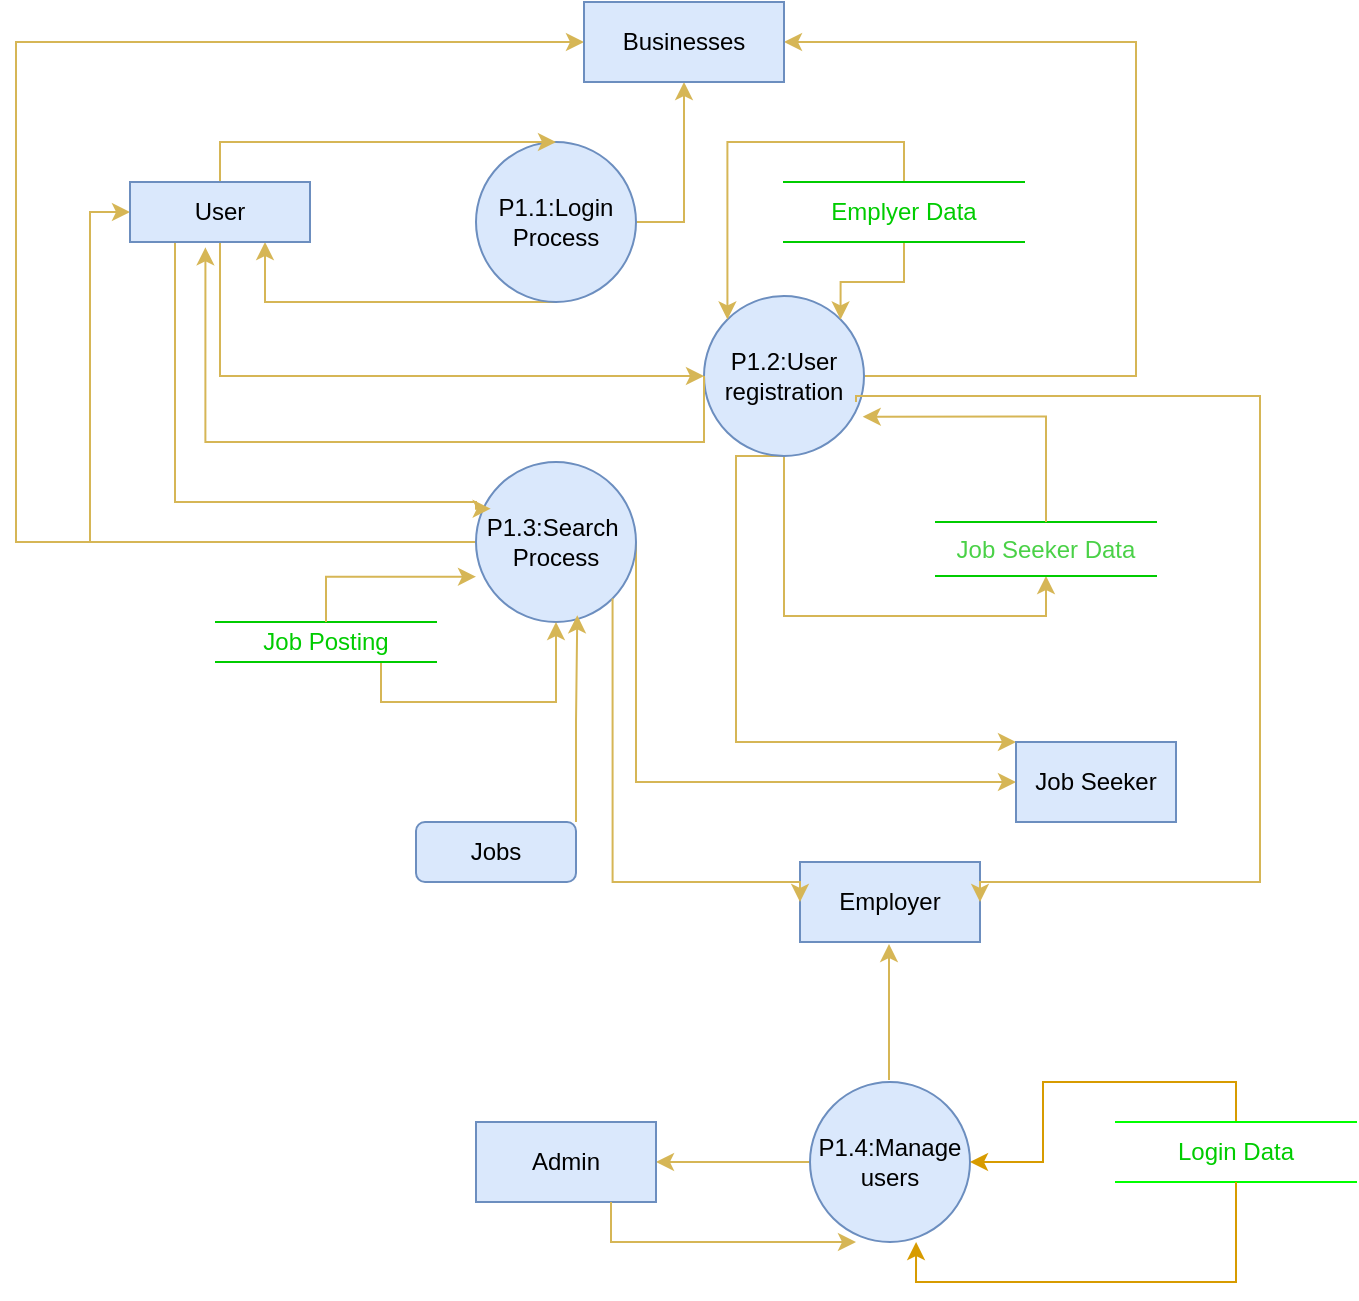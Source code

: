 <mxfile version="26.2.2">
  <diagram id="C5RBs43oDa-KdzZeNtuy" name="Page-1">
    <mxGraphModel dx="788" dy="524" grid="1" gridSize="10" guides="1" tooltips="1" connect="1" arrows="1" fold="1" page="1" pageScale="1" pageWidth="827" pageHeight="1169" math="0" shadow="0">
      <root>
        <mxCell id="WIyWlLk6GJQsqaUBKTNV-0" />
        <mxCell id="WIyWlLk6GJQsqaUBKTNV-1" parent="WIyWlLk6GJQsqaUBKTNV-0" />
        <mxCell id="pjdAScT6Tud51butz9WO-27" style="edgeStyle=orthogonalEdgeStyle;rounded=0;orthogonalLoop=1;jettySize=auto;html=1;exitX=0.5;exitY=1;exitDx=0;exitDy=0;entryX=0.75;entryY=1;entryDx=0;entryDy=0;fillColor=#fff2cc;strokeColor=#d6b656;" parent="WIyWlLk6GJQsqaUBKTNV-1" source="pjdAScT6Tud51butz9WO-14" target="pjdAScT6Tud51butz9WO-18" edge="1">
          <mxGeometry relative="1" as="geometry">
            <Array as="points">
              <mxPoint x="155" y="230" />
            </Array>
          </mxGeometry>
        </mxCell>
        <mxCell id="DwZGYMsnpGwUwRBdhQEJ-0" style="edgeStyle=orthogonalEdgeStyle;rounded=0;orthogonalLoop=1;jettySize=auto;html=1;exitX=1;exitY=0.5;exitDx=0;exitDy=0;entryX=0.5;entryY=1;entryDx=0;entryDy=0;fillColor=#fff2cc;strokeColor=#d6b656;" edge="1" parent="WIyWlLk6GJQsqaUBKTNV-1" source="pjdAScT6Tud51butz9WO-14" target="RPD77_t1Np-OnzB3gN4P-0">
          <mxGeometry relative="1" as="geometry" />
        </mxCell>
        <mxCell id="pjdAScT6Tud51butz9WO-14" value="P1.1:Login&lt;div&gt;Process&lt;/div&gt;" style="ellipse;whiteSpace=wrap;html=1;aspect=fixed;fillColor=#dae8fc;strokeColor=#6c8ebf;" parent="WIyWlLk6GJQsqaUBKTNV-1" vertex="1">
          <mxGeometry x="260" y="150" width="80" height="80" as="geometry" />
        </mxCell>
        <mxCell id="pjdAScT6Tud51butz9WO-50" style="edgeStyle=orthogonalEdgeStyle;rounded=0;orthogonalLoop=1;jettySize=auto;html=1;exitX=0.5;exitY=1;exitDx=0;exitDy=0;entryX=0;entryY=0;entryDx=0;entryDy=0;fillColor=#fff2cc;strokeColor=#d6b656;" parent="WIyWlLk6GJQsqaUBKTNV-1" source="pjdAScT6Tud51butz9WO-15" target="pjdAScT6Tud51butz9WO-49" edge="1">
          <mxGeometry relative="1" as="geometry">
            <mxPoint x="430" y="390" as="targetPoint" />
            <Array as="points">
              <mxPoint x="390" y="307" />
              <mxPoint x="390" y="450" />
            </Array>
          </mxGeometry>
        </mxCell>
        <mxCell id="pjdAScT6Tud51butz9WO-71" style="edgeStyle=orthogonalEdgeStyle;rounded=0;orthogonalLoop=1;jettySize=auto;html=1;exitX=0.5;exitY=1;exitDx=0;exitDy=0;entryX=0.5;entryY=1;entryDx=0;entryDy=0;fillColor=#fff2cc;strokeColor=#d6b656;" parent="WIyWlLk6GJQsqaUBKTNV-1" source="pjdAScT6Tud51butz9WO-15" target="pjdAScT6Tud51butz9WO-59" edge="1">
          <mxGeometry relative="1" as="geometry" />
        </mxCell>
        <mxCell id="DwZGYMsnpGwUwRBdhQEJ-3" style="edgeStyle=orthogonalEdgeStyle;rounded=0;orthogonalLoop=1;jettySize=auto;html=1;exitX=1;exitY=0.5;exitDx=0;exitDy=0;entryX=1;entryY=0.5;entryDx=0;entryDy=0;fillColor=#fff2cc;strokeColor=#d6b656;" edge="1" parent="WIyWlLk6GJQsqaUBKTNV-1" source="pjdAScT6Tud51butz9WO-15" target="RPD77_t1Np-OnzB3gN4P-0">
          <mxGeometry relative="1" as="geometry">
            <Array as="points">
              <mxPoint x="590" y="267" />
              <mxPoint x="590" y="100" />
            </Array>
          </mxGeometry>
        </mxCell>
        <mxCell id="pjdAScT6Tud51butz9WO-15" value="P1.2:User registration" style="ellipse;whiteSpace=wrap;html=1;aspect=fixed;fillColor=#dae8fc;strokeColor=#6c8ebf;" parent="WIyWlLk6GJQsqaUBKTNV-1" vertex="1">
          <mxGeometry x="374" y="227" width="80" height="80" as="geometry" />
        </mxCell>
        <mxCell id="pjdAScT6Tud51butz9WO-23" style="edgeStyle=orthogonalEdgeStyle;rounded=0;orthogonalLoop=1;jettySize=auto;html=1;exitX=0.108;exitY=0.775;exitDx=0;exitDy=0;entryX=0;entryY=0.5;entryDx=0;entryDy=0;exitPerimeter=0;fillColor=#fff2cc;strokeColor=#d6b656;" parent="WIyWlLk6GJQsqaUBKTNV-1" source="pjdAScT6Tud51butz9WO-16" target="pjdAScT6Tud51butz9WO-18" edge="1">
          <mxGeometry relative="1" as="geometry">
            <Array as="points">
              <mxPoint x="269" y="350" />
              <mxPoint x="67" y="350" />
              <mxPoint x="67" y="185" />
            </Array>
          </mxGeometry>
        </mxCell>
        <mxCell id="pjdAScT6Tud51butz9WO-51" style="edgeStyle=orthogonalEdgeStyle;rounded=0;orthogonalLoop=1;jettySize=auto;html=1;exitX=1;exitY=0.5;exitDx=0;exitDy=0;entryX=0;entryY=0.5;entryDx=0;entryDy=0;fillColor=#fff2cc;strokeColor=#d6b656;" parent="WIyWlLk6GJQsqaUBKTNV-1" source="pjdAScT6Tud51butz9WO-16" target="pjdAScT6Tud51butz9WO-49" edge="1">
          <mxGeometry relative="1" as="geometry">
            <mxPoint x="450" y="430" as="targetPoint" />
            <Array as="points">
              <mxPoint x="340" y="470" />
            </Array>
          </mxGeometry>
        </mxCell>
        <mxCell id="DwZGYMsnpGwUwRBdhQEJ-2" style="edgeStyle=orthogonalEdgeStyle;rounded=0;orthogonalLoop=1;jettySize=auto;html=1;exitX=0;exitY=0.5;exitDx=0;exitDy=0;entryX=0;entryY=0.5;entryDx=0;entryDy=0;fillColor=#fff2cc;strokeColor=#d6b656;" edge="1" parent="WIyWlLk6GJQsqaUBKTNV-1" source="pjdAScT6Tud51butz9WO-16" target="RPD77_t1Np-OnzB3gN4P-0">
          <mxGeometry relative="1" as="geometry">
            <Array as="points">
              <mxPoint x="30" y="350" />
              <mxPoint x="30" y="100" />
            </Array>
          </mxGeometry>
        </mxCell>
        <mxCell id="pjdAScT6Tud51butz9WO-16" value="P1.3:Search&amp;nbsp;&lt;div&gt;Process&lt;/div&gt;" style="ellipse;whiteSpace=wrap;html=1;aspect=fixed;fillColor=#dae8fc;strokeColor=#6c8ebf;" parent="WIyWlLk6GJQsqaUBKTNV-1" vertex="1">
          <mxGeometry x="260" y="310" width="80" height="80" as="geometry" />
        </mxCell>
        <mxCell id="pjdAScT6Tud51butz9WO-32" style="edgeStyle=orthogonalEdgeStyle;rounded=0;orthogonalLoop=1;jettySize=auto;html=1;exitX=0;exitY=0.5;exitDx=0;exitDy=0;entryX=1;entryY=0.5;entryDx=0;entryDy=0;fillColor=#fff2cc;strokeColor=#d6b656;" parent="WIyWlLk6GJQsqaUBKTNV-1" source="pjdAScT6Tud51butz9WO-17" target="pjdAScT6Tud51butz9WO-31" edge="1">
          <mxGeometry relative="1" as="geometry" />
        </mxCell>
        <mxCell id="pjdAScT6Tud51butz9WO-17" value="P1.4:Manage users" style="ellipse;whiteSpace=wrap;html=1;aspect=fixed;fillColor=#dae8fc;strokeColor=#6c8ebf;" parent="WIyWlLk6GJQsqaUBKTNV-1" vertex="1">
          <mxGeometry x="427" y="620" width="80" height="80" as="geometry" />
        </mxCell>
        <mxCell id="pjdAScT6Tud51butz9WO-19" style="edgeStyle=orthogonalEdgeStyle;rounded=0;orthogonalLoop=1;jettySize=auto;html=1;exitX=0.5;exitY=0;exitDx=0;exitDy=0;entryX=0.5;entryY=0;entryDx=0;entryDy=0;fillColor=#fff2cc;strokeColor=#d6b656;" parent="WIyWlLk6GJQsqaUBKTNV-1" source="pjdAScT6Tud51butz9WO-18" target="pjdAScT6Tud51butz9WO-14" edge="1">
          <mxGeometry relative="1" as="geometry" />
        </mxCell>
        <mxCell id="pjdAScT6Tud51butz9WO-22" style="edgeStyle=orthogonalEdgeStyle;rounded=0;orthogonalLoop=1;jettySize=auto;html=1;exitX=0.25;exitY=1;exitDx=0;exitDy=0;entryX=0.092;entryY=0.292;entryDx=0;entryDy=0;entryPerimeter=0;fillColor=#fff2cc;strokeColor=#d6b656;" parent="WIyWlLk6GJQsqaUBKTNV-1" source="pjdAScT6Tud51butz9WO-18" target="pjdAScT6Tud51butz9WO-16" edge="1">
          <mxGeometry relative="1" as="geometry">
            <Array as="points">
              <mxPoint x="110" y="330" />
              <mxPoint x="260" y="330" />
              <mxPoint x="260" y="333" />
            </Array>
          </mxGeometry>
        </mxCell>
        <mxCell id="pjdAScT6Tud51butz9WO-35" style="edgeStyle=orthogonalEdgeStyle;rounded=0;orthogonalLoop=1;jettySize=auto;html=1;exitX=0.5;exitY=1;exitDx=0;exitDy=0;entryX=0;entryY=0.5;entryDx=0;entryDy=0;fillColor=#fff2cc;strokeColor=#d6b656;" parent="WIyWlLk6GJQsqaUBKTNV-1" source="pjdAScT6Tud51butz9WO-18" target="pjdAScT6Tud51butz9WO-15" edge="1">
          <mxGeometry relative="1" as="geometry" />
        </mxCell>
        <mxCell id="pjdAScT6Tud51butz9WO-18" value="User" style="rounded=0;whiteSpace=wrap;html=1;fillColor=#dae8fc;strokeColor=#6c8ebf;" parent="WIyWlLk6GJQsqaUBKTNV-1" vertex="1">
          <mxGeometry x="87" y="170" width="90" height="30" as="geometry" />
        </mxCell>
        <mxCell id="pjdAScT6Tud51butz9WO-30" style="edgeStyle=orthogonalEdgeStyle;rounded=0;orthogonalLoop=1;jettySize=auto;html=1;exitX=0;exitY=0.5;exitDx=0;exitDy=0;entryX=0.419;entryY=1.089;entryDx=0;entryDy=0;entryPerimeter=0;fillColor=#fff2cc;strokeColor=#d6b656;" parent="WIyWlLk6GJQsqaUBKTNV-1" source="pjdAScT6Tud51butz9WO-15" target="pjdAScT6Tud51butz9WO-18" edge="1">
          <mxGeometry relative="1" as="geometry">
            <Array as="points">
              <mxPoint x="374" y="300" />
              <mxPoint x="125" y="300" />
            </Array>
          </mxGeometry>
        </mxCell>
        <mxCell id="pjdAScT6Tud51butz9WO-31" value="Admin" style="rounded=0;whiteSpace=wrap;html=1;fillColor=#dae8fc;strokeColor=#6c8ebf;" parent="WIyWlLk6GJQsqaUBKTNV-1" vertex="1">
          <mxGeometry x="260" y="640" width="90" height="40" as="geometry" />
        </mxCell>
        <mxCell id="pjdAScT6Tud51butz9WO-33" style="edgeStyle=orthogonalEdgeStyle;rounded=0;orthogonalLoop=1;jettySize=auto;html=1;exitX=0.75;exitY=1;exitDx=0;exitDy=0;entryX=0.288;entryY=1;entryDx=0;entryDy=0;entryPerimeter=0;fillColor=#fff2cc;strokeColor=#d6b656;" parent="WIyWlLk6GJQsqaUBKTNV-1" source="pjdAScT6Tud51butz9WO-31" target="pjdAScT6Tud51butz9WO-17" edge="1">
          <mxGeometry relative="1" as="geometry" />
        </mxCell>
        <mxCell id="pjdAScT6Tud51butz9WO-41" value="Employer" style="rounded=0;whiteSpace=wrap;html=1;fillColor=#dae8fc;strokeColor=#6c8ebf;" parent="WIyWlLk6GJQsqaUBKTNV-1" vertex="1">
          <mxGeometry x="422" y="510" width="90" height="40" as="geometry" />
        </mxCell>
        <mxCell id="pjdAScT6Tud51butz9WO-42" style="edgeStyle=orthogonalEdgeStyle;rounded=0;orthogonalLoop=1;jettySize=auto;html=1;entryX=1;entryY=0.5;entryDx=0;entryDy=0;exitX=0.95;exitY=0.663;exitDx=0;exitDy=0;exitPerimeter=0;fillColor=#fff2cc;strokeColor=#d6b656;" parent="WIyWlLk6GJQsqaUBKTNV-1" source="pjdAScT6Tud51butz9WO-15" target="pjdAScT6Tud51butz9WO-41" edge="1">
          <mxGeometry relative="1" as="geometry">
            <mxPoint x="460" y="277" as="sourcePoint" />
            <mxPoint x="516" y="440" as="targetPoint" />
            <Array as="points">
              <mxPoint x="450" y="277" />
              <mxPoint x="652" y="277" />
              <mxPoint x="652" y="520" />
              <mxPoint x="512" y="520" />
            </Array>
          </mxGeometry>
        </mxCell>
        <mxCell id="pjdAScT6Tud51butz9WO-43" style="edgeStyle=orthogonalEdgeStyle;rounded=0;orthogonalLoop=1;jettySize=auto;html=1;exitX=1;exitY=1;exitDx=0;exitDy=0;entryX=0;entryY=0.5;entryDx=0;entryDy=0;fillColor=#fff2cc;strokeColor=#d6b656;" parent="WIyWlLk6GJQsqaUBKTNV-1" source="pjdAScT6Tud51butz9WO-16" target="pjdAScT6Tud51butz9WO-41" edge="1">
          <mxGeometry relative="1" as="geometry">
            <mxPoint x="410" y="378" as="targetPoint" />
            <Array as="points">
              <mxPoint x="328" y="520" />
              <mxPoint x="422" y="520" />
            </Array>
          </mxGeometry>
        </mxCell>
        <mxCell id="pjdAScT6Tud51butz9WO-45" value="Jobs" style="rounded=1;whiteSpace=wrap;html=1;fillColor=#dae8fc;strokeColor=#6c8ebf;" parent="WIyWlLk6GJQsqaUBKTNV-1" vertex="1">
          <mxGeometry x="230" y="490" width="80" height="30" as="geometry" />
        </mxCell>
        <mxCell id="pjdAScT6Tud51butz9WO-48" value="" style="endArrow=classic;html=1;rounded=0;fillColor=#fff2cc;strokeColor=#d6b656;" parent="WIyWlLk6GJQsqaUBKTNV-1" edge="1">
          <mxGeometry width="50" height="50" relative="1" as="geometry">
            <mxPoint x="466.5" y="619" as="sourcePoint" />
            <mxPoint x="466.5" y="551" as="targetPoint" />
          </mxGeometry>
        </mxCell>
        <mxCell id="pjdAScT6Tud51butz9WO-49" value="Job Seeker" style="whiteSpace=wrap;html=1;fillColor=#dae8fc;strokeColor=#6c8ebf;" parent="WIyWlLk6GJQsqaUBKTNV-1" vertex="1">
          <mxGeometry x="530" y="450" width="80" height="40" as="geometry" />
        </mxCell>
        <mxCell id="pjdAScT6Tud51butz9WO-59" value="&lt;font style=&quot;color: light-dark(rgb(74, 209, 71), rgb(237, 237, 237));&quot;&gt;Job Seeker Data&lt;/font&gt;" style="shape=partialRectangle;whiteSpace=wrap;html=1;left=0;right=0;fillColor=none;strokeColor=#00CC00;" parent="WIyWlLk6GJQsqaUBKTNV-1" vertex="1">
          <mxGeometry x="490" y="340" width="110" height="27" as="geometry" />
        </mxCell>
        <mxCell id="pjdAScT6Tud51butz9WO-77" style="edgeStyle=orthogonalEdgeStyle;rounded=0;orthogonalLoop=1;jettySize=auto;html=1;exitX=0.75;exitY=1;exitDx=0;exitDy=0;entryX=0.5;entryY=1;entryDx=0;entryDy=0;fillColor=#fff2cc;strokeColor=#d6b656;" parent="WIyWlLk6GJQsqaUBKTNV-1" source="pjdAScT6Tud51butz9WO-64" target="pjdAScT6Tud51butz9WO-16" edge="1">
          <mxGeometry relative="1" as="geometry" />
        </mxCell>
        <mxCell id="pjdAScT6Tud51butz9WO-64" value="&lt;font style=&quot;color: rgb(0, 204, 0);&quot;&gt;Job Posting&lt;/font&gt;" style="shape=partialRectangle;whiteSpace=wrap;html=1;left=0;right=0;fillColor=none;strokeColor=#00CC00;" parent="WIyWlLk6GJQsqaUBKTNV-1" vertex="1">
          <mxGeometry x="130" y="390" width="110" height="20" as="geometry" />
        </mxCell>
        <mxCell id="pjdAScT6Tud51butz9WO-79" style="edgeStyle=orthogonalEdgeStyle;rounded=0;orthogonalLoop=1;jettySize=auto;html=1;exitX=0.5;exitY=1;exitDx=0;exitDy=0;entryX=1;entryY=0;entryDx=0;entryDy=0;fillColor=#fff2cc;strokeColor=#d6b656;" parent="WIyWlLk6GJQsqaUBKTNV-1" source="pjdAScT6Tud51butz9WO-66" target="pjdAScT6Tud51butz9WO-15" edge="1">
          <mxGeometry relative="1" as="geometry" />
        </mxCell>
        <mxCell id="pjdAScT6Tud51butz9WO-80" style="edgeStyle=orthogonalEdgeStyle;rounded=0;orthogonalLoop=1;jettySize=auto;html=1;exitX=0.5;exitY=0;exitDx=0;exitDy=0;entryX=0;entryY=0;entryDx=0;entryDy=0;fillColor=#fff2cc;strokeColor=#d6b656;" parent="WIyWlLk6GJQsqaUBKTNV-1" source="pjdAScT6Tud51butz9WO-66" target="pjdAScT6Tud51butz9WO-15" edge="1">
          <mxGeometry relative="1" as="geometry" />
        </mxCell>
        <mxCell id="pjdAScT6Tud51butz9WO-66" value="&lt;font style=&quot;color: rgb(0, 204, 0);&quot;&gt;Emplyer Data&lt;/font&gt;" style="shape=partialRectangle;whiteSpace=wrap;html=1;left=0;right=0;fillColor=none;strokeColor=#00CC00;" parent="WIyWlLk6GJQsqaUBKTNV-1" vertex="1">
          <mxGeometry x="414" y="170" width="120" height="30" as="geometry" />
        </mxCell>
        <mxCell id="pjdAScT6Tud51butz9WO-70" style="edgeStyle=orthogonalEdgeStyle;rounded=0;orthogonalLoop=1;jettySize=auto;html=1;exitX=0.5;exitY=0;exitDx=0;exitDy=0;entryX=0.992;entryY=0.754;entryDx=0;entryDy=0;entryPerimeter=0;fillColor=#fff2cc;strokeColor=#d6b656;" parent="WIyWlLk6GJQsqaUBKTNV-1" source="pjdAScT6Tud51butz9WO-59" target="pjdAScT6Tud51butz9WO-15" edge="1">
          <mxGeometry relative="1" as="geometry" />
        </mxCell>
        <mxCell id="pjdAScT6Tud51butz9WO-73" style="edgeStyle=orthogonalEdgeStyle;rounded=0;orthogonalLoop=1;jettySize=auto;html=1;exitX=0.5;exitY=0;exitDx=0;exitDy=0;entryX=0;entryY=0.717;entryDx=0;entryDy=0;entryPerimeter=0;fillColor=#fff2cc;strokeColor=#d6b656;" parent="WIyWlLk6GJQsqaUBKTNV-1" source="pjdAScT6Tud51butz9WO-64" target="pjdAScT6Tud51butz9WO-16" edge="1">
          <mxGeometry relative="1" as="geometry" />
        </mxCell>
        <mxCell id="pjdAScT6Tud51butz9WO-76" style="edgeStyle=orthogonalEdgeStyle;rounded=0;orthogonalLoop=1;jettySize=auto;html=1;exitX=1;exitY=0;exitDx=0;exitDy=0;entryX=0.633;entryY=0.958;entryDx=0;entryDy=0;entryPerimeter=0;fillColor=#fff2cc;strokeColor=#d6b656;" parent="WIyWlLk6GJQsqaUBKTNV-1" source="pjdAScT6Tud51butz9WO-45" target="pjdAScT6Tud51butz9WO-16" edge="1">
          <mxGeometry relative="1" as="geometry" />
        </mxCell>
        <mxCell id="GbzYsO0XI9PEatA1TjZ--3" style="edgeStyle=orthogonalEdgeStyle;rounded=0;orthogonalLoop=1;jettySize=auto;html=1;exitX=0.5;exitY=0;exitDx=0;exitDy=0;entryX=1;entryY=0.5;entryDx=0;entryDy=0;fillColor=#ffe6cc;strokeColor=#d79b00;" parent="WIyWlLk6GJQsqaUBKTNV-1" source="GbzYsO0XI9PEatA1TjZ--0" target="pjdAScT6Tud51butz9WO-17" edge="1">
          <mxGeometry relative="1" as="geometry" />
        </mxCell>
        <mxCell id="GbzYsO0XI9PEatA1TjZ--0" value="&lt;font style=&quot;color: rgb(0, 204, 0);&quot;&gt;Login Data&lt;/font&gt;" style="shape=partialRectangle;whiteSpace=wrap;html=1;left=0;right=0;fillColor=none;strokeColor=#00FF00;" parent="WIyWlLk6GJQsqaUBKTNV-1" vertex="1">
          <mxGeometry x="580" y="640" width="120" height="30" as="geometry" />
        </mxCell>
        <mxCell id="GbzYsO0XI9PEatA1TjZ--4" style="edgeStyle=orthogonalEdgeStyle;rounded=0;orthogonalLoop=1;jettySize=auto;html=1;exitX=0.5;exitY=1;exitDx=0;exitDy=0;entryX=0.663;entryY=1;entryDx=0;entryDy=0;entryPerimeter=0;fillColor=#ffe6cc;strokeColor=#d79b00;" parent="WIyWlLk6GJQsqaUBKTNV-1" source="GbzYsO0XI9PEatA1TjZ--0" target="pjdAScT6Tud51butz9WO-17" edge="1">
          <mxGeometry relative="1" as="geometry" />
        </mxCell>
        <mxCell id="RPD77_t1Np-OnzB3gN4P-0" value="Businesses" style="whiteSpace=wrap;html=1;fillColor=#dae8fc;strokeColor=#6c8ebf;" parent="WIyWlLk6GJQsqaUBKTNV-1" vertex="1">
          <mxGeometry x="314" y="80" width="100" height="40" as="geometry" />
        </mxCell>
      </root>
    </mxGraphModel>
  </diagram>
</mxfile>
